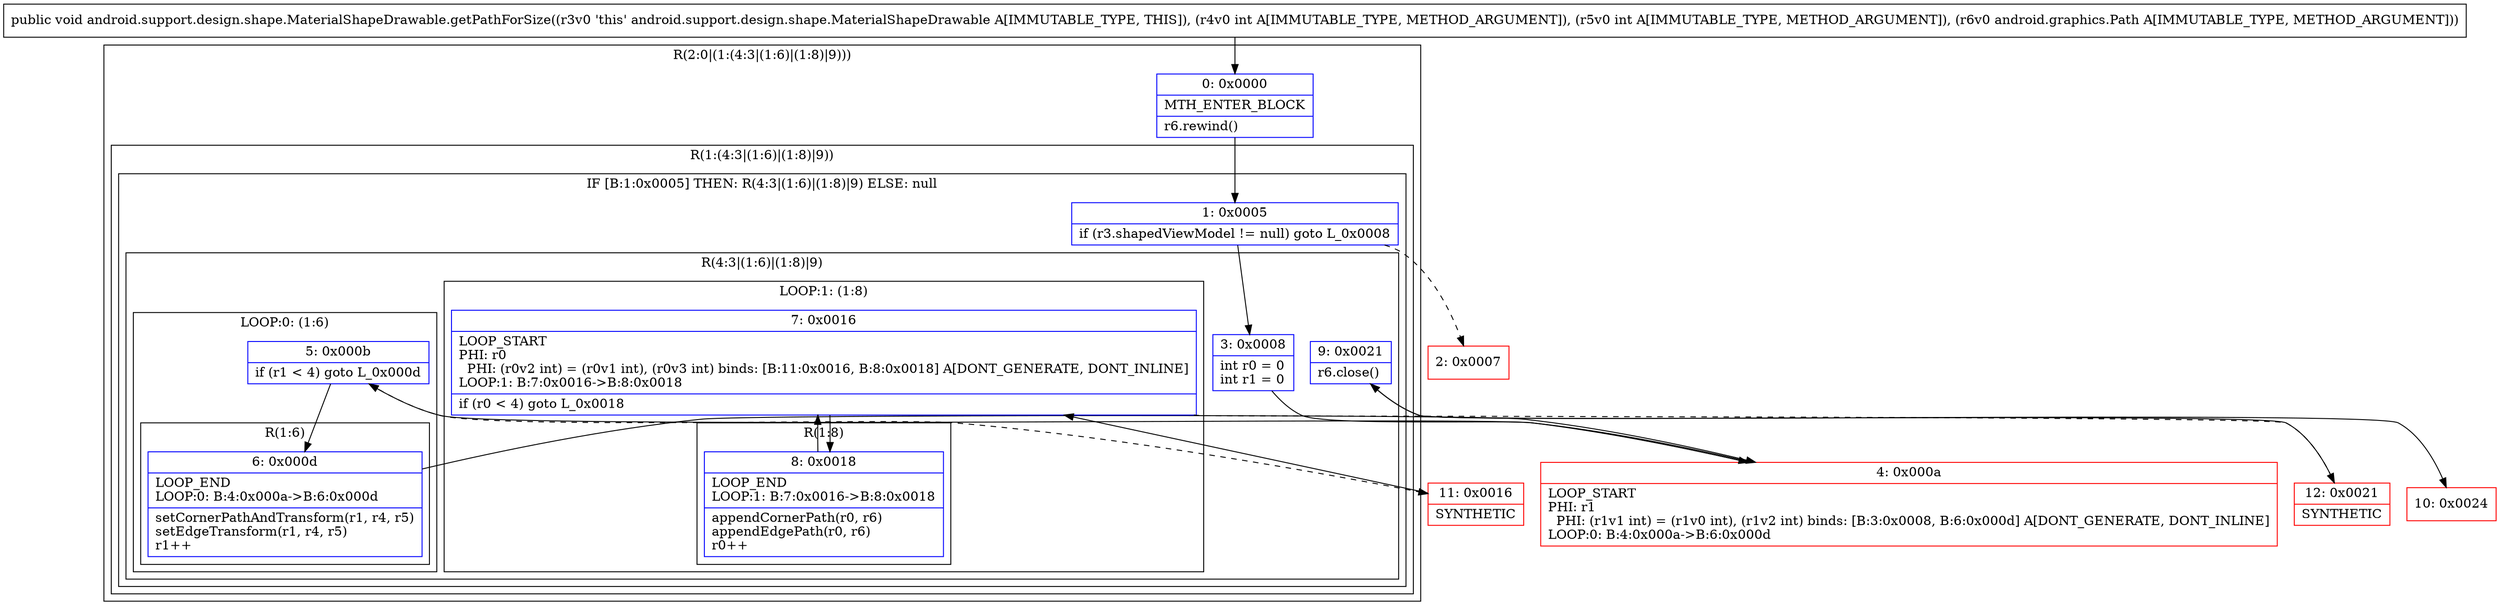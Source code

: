 digraph "CFG forandroid.support.design.shape.MaterialShapeDrawable.getPathForSize(IILandroid\/graphics\/Path;)V" {
subgraph cluster_Region_1121605259 {
label = "R(2:0|(1:(4:3|(1:6)|(1:8)|9)))";
node [shape=record,color=blue];
Node_0 [shape=record,label="{0\:\ 0x0000|MTH_ENTER_BLOCK\l|r6.rewind()\l}"];
subgraph cluster_Region_1633505041 {
label = "R(1:(4:3|(1:6)|(1:8)|9))";
node [shape=record,color=blue];
subgraph cluster_IfRegion_1240477427 {
label = "IF [B:1:0x0005] THEN: R(4:3|(1:6)|(1:8)|9) ELSE: null";
node [shape=record,color=blue];
Node_1 [shape=record,label="{1\:\ 0x0005|if (r3.shapedViewModel != null) goto L_0x0008\l}"];
subgraph cluster_Region_1868279657 {
label = "R(4:3|(1:6)|(1:8)|9)";
node [shape=record,color=blue];
Node_3 [shape=record,label="{3\:\ 0x0008|int r0 = 0\lint r1 = 0\l}"];
subgraph cluster_LoopRegion_1339511061 {
label = "LOOP:0: (1:6)";
node [shape=record,color=blue];
Node_5 [shape=record,label="{5\:\ 0x000b|if (r1 \< 4) goto L_0x000d\l}"];
subgraph cluster_Region_2101714785 {
label = "R(1:6)";
node [shape=record,color=blue];
Node_6 [shape=record,label="{6\:\ 0x000d|LOOP_END\lLOOP:0: B:4:0x000a\-\>B:6:0x000d\l|setCornerPathAndTransform(r1, r4, r5)\lsetEdgeTransform(r1, r4, r5)\lr1++\l}"];
}
}
subgraph cluster_LoopRegion_231437198 {
label = "LOOP:1: (1:8)";
node [shape=record,color=blue];
Node_7 [shape=record,label="{7\:\ 0x0016|LOOP_START\lPHI: r0 \l  PHI: (r0v2 int) = (r0v1 int), (r0v3 int) binds: [B:11:0x0016, B:8:0x0018] A[DONT_GENERATE, DONT_INLINE]\lLOOP:1: B:7:0x0016\-\>B:8:0x0018\l|if (r0 \< 4) goto L_0x0018\l}"];
subgraph cluster_Region_1875314761 {
label = "R(1:8)";
node [shape=record,color=blue];
Node_8 [shape=record,label="{8\:\ 0x0018|LOOP_END\lLOOP:1: B:7:0x0016\-\>B:8:0x0018\l|appendCornerPath(r0, r6)\lappendEdgePath(r0, r6)\lr0++\l}"];
}
}
Node_9 [shape=record,label="{9\:\ 0x0021|r6.close()\l}"];
}
}
}
}
Node_2 [shape=record,color=red,label="{2\:\ 0x0007}"];
Node_4 [shape=record,color=red,label="{4\:\ 0x000a|LOOP_START\lPHI: r1 \l  PHI: (r1v1 int) = (r1v0 int), (r1v2 int) binds: [B:3:0x0008, B:6:0x000d] A[DONT_GENERATE, DONT_INLINE]\lLOOP:0: B:4:0x000a\-\>B:6:0x000d\l}"];
Node_10 [shape=record,color=red,label="{10\:\ 0x0024}"];
Node_11 [shape=record,color=red,label="{11\:\ 0x0016|SYNTHETIC\l}"];
Node_12 [shape=record,color=red,label="{12\:\ 0x0021|SYNTHETIC\l}"];
MethodNode[shape=record,label="{public void android.support.design.shape.MaterialShapeDrawable.getPathForSize((r3v0 'this' android.support.design.shape.MaterialShapeDrawable A[IMMUTABLE_TYPE, THIS]), (r4v0 int A[IMMUTABLE_TYPE, METHOD_ARGUMENT]), (r5v0 int A[IMMUTABLE_TYPE, METHOD_ARGUMENT]), (r6v0 android.graphics.Path A[IMMUTABLE_TYPE, METHOD_ARGUMENT])) }"];
MethodNode -> Node_0;
Node_0 -> Node_1;
Node_1 -> Node_2[style=dashed];
Node_1 -> Node_3;
Node_3 -> Node_4;
Node_5 -> Node_6;
Node_5 -> Node_11[style=dashed];
Node_6 -> Node_4;
Node_7 -> Node_8;
Node_7 -> Node_12[style=dashed];
Node_8 -> Node_7;
Node_9 -> Node_10;
Node_4 -> Node_5;
Node_11 -> Node_7;
Node_12 -> Node_9;
}

